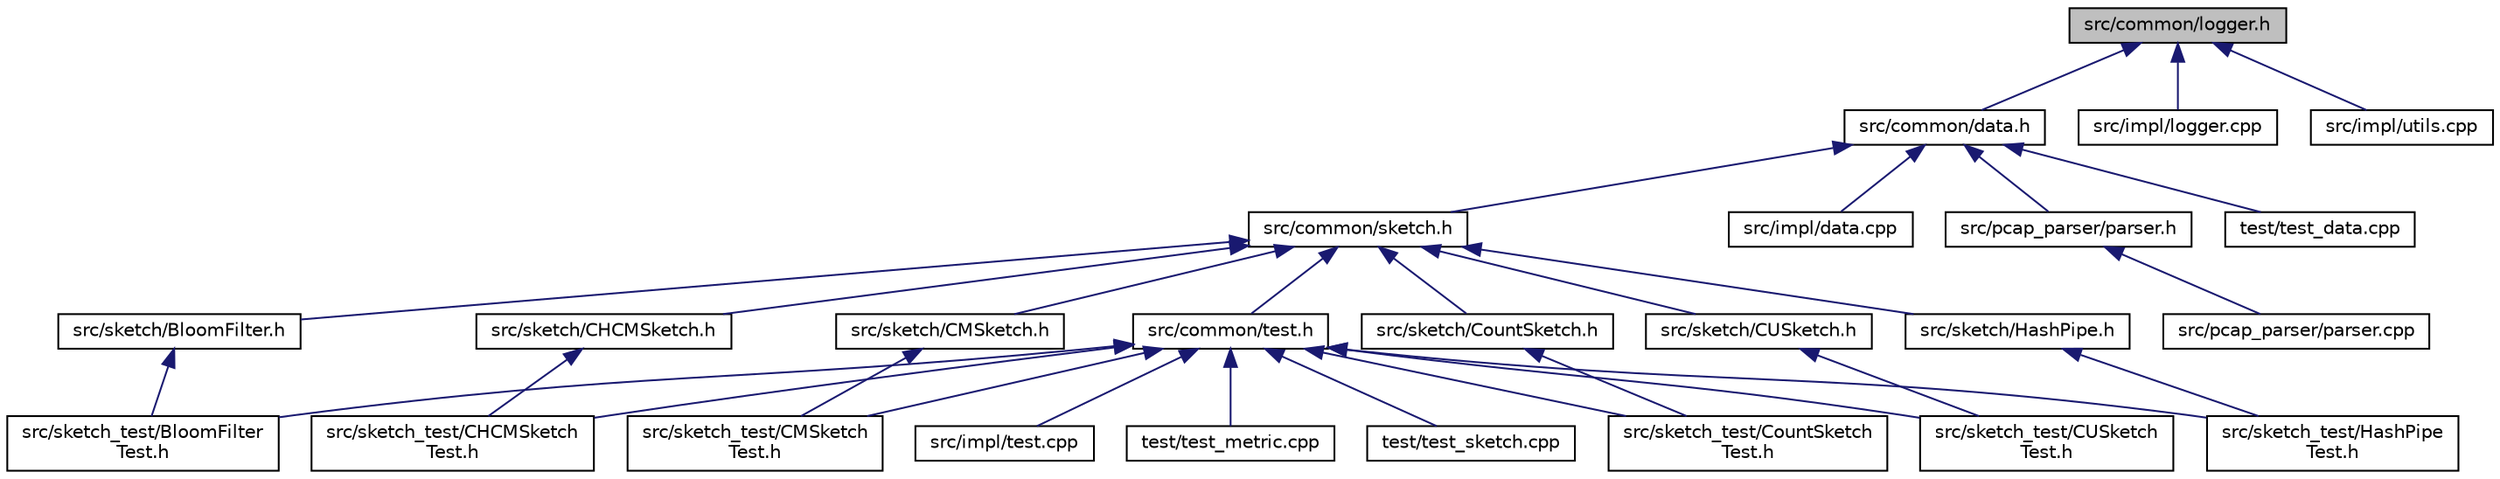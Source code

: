 digraph "src/common/logger.h"
{
 // LATEX_PDF_SIZE
  edge [fontname="Helvetica",fontsize="10",labelfontname="Helvetica",labelfontsize="10"];
  node [fontname="Helvetica",fontsize="10",shape=record];
  Node1 [label="src/common/logger.h",height=0.2,width=0.4,color="black", fillcolor="grey75", style="filled", fontcolor="black",tooltip="Log to the standard error."];
  Node1 -> Node2 [dir="back",color="midnightblue",fontsize="10",style="solid",fontname="Helvetica"];
  Node2 [label="src/common/data.h",height=0.2,width=0.4,color="black", fillcolor="white", style="filled",URL="$data_8h.html",tooltip="Program-level representation of streaming data."];
  Node2 -> Node3 [dir="back",color="midnightblue",fontsize="10",style="solid",fontname="Helvetica"];
  Node3 [label="src/common/sketch.h",height=0.2,width=0.4,color="black", fillcolor="white", style="filled",URL="$sketch_8h.html",tooltip="Base sketch."];
  Node3 -> Node4 [dir="back",color="midnightblue",fontsize="10",style="solid",fontname="Helvetica"];
  Node4 [label="src/common/test.h",height=0.2,width=0.4,color="black", fillcolor="white", style="filled",URL="$test_8h.html",tooltip="Testing classes and metrics."];
  Node4 -> Node5 [dir="back",color="midnightblue",fontsize="10",style="solid",fontname="Helvetica"];
  Node5 [label="src/impl/test.cpp",height=0.2,width=0.4,color="black", fillcolor="white", style="filled",URL="$test_8cpp.html",tooltip="Implementation of some test methods."];
  Node4 -> Node6 [dir="back",color="midnightblue",fontsize="10",style="solid",fontname="Helvetica"];
  Node6 [label="src/sketch_test/BloomFilter\lTest.h",height=0.2,width=0.4,color="black", fillcolor="white", style="filled",URL="$_bloom_filter_test_8h.html",tooltip="Testing Bloom Filter."];
  Node4 -> Node7 [dir="back",color="midnightblue",fontsize="10",style="solid",fontname="Helvetica"];
  Node7 [label="src/sketch_test/CHCMSketch\lTest.h",height=0.2,width=0.4,color="black", fillcolor="white", style="filled",URL="$_c_h_c_m_sketch_test_8h.html",tooltip="Test CH-optimized Count Min Sketch."];
  Node4 -> Node8 [dir="back",color="midnightblue",fontsize="10",style="solid",fontname="Helvetica"];
  Node8 [label="src/sketch_test/CMSketch\lTest.h",height=0.2,width=0.4,color="black", fillcolor="white", style="filled",URL="$_c_m_sketch_test_8h.html",tooltip="Test Count Min Sketch."];
  Node4 -> Node9 [dir="back",color="midnightblue",fontsize="10",style="solid",fontname="Helvetica"];
  Node9 [label="src/sketch_test/CountSketch\lTest.h",height=0.2,width=0.4,color="black", fillcolor="white", style="filled",URL="$_count_sketch_test_8h.html",tooltip=" "];
  Node4 -> Node10 [dir="back",color="midnightblue",fontsize="10",style="solid",fontname="Helvetica"];
  Node10 [label="src/sketch_test/CUSketch\lTest.h",height=0.2,width=0.4,color="black", fillcolor="white", style="filled",URL="$_c_u_sketch_test_8h.html",tooltip=" "];
  Node4 -> Node11 [dir="back",color="midnightblue",fontsize="10",style="solid",fontname="Helvetica"];
  Node11 [label="src/sketch_test/HashPipe\lTest.h",height=0.2,width=0.4,color="black", fillcolor="white", style="filled",URL="$_hash_pipe_test_8h.html",tooltip="Testing Bloom Filter."];
  Node4 -> Node12 [dir="back",color="midnightblue",fontsize="10",style="solid",fontname="Helvetica"];
  Node12 [label="test/test_metric.cpp",height=0.2,width=0.4,color="black", fillcolor="white", style="filled",URL="$test__metric_8cpp.html",tooltip="Test MetricVec."];
  Node4 -> Node13 [dir="back",color="midnightblue",fontsize="10",style="solid",fontname="Helvetica"];
  Node13 [label="test/test_sketch.cpp",height=0.2,width=0.4,color="black", fillcolor="white", style="filled",URL="$test__sketch_8cpp.html",tooltip="Test base sketch."];
  Node3 -> Node14 [dir="back",color="midnightblue",fontsize="10",style="solid",fontname="Helvetica"];
  Node14 [label="src/sketch/BloomFilter.h",height=0.2,width=0.4,color="black", fillcolor="white", style="filled",URL="$_bloom_filter_8h.html",tooltip="Bloom Filter."];
  Node14 -> Node6 [dir="back",color="midnightblue",fontsize="10",style="solid",fontname="Helvetica"];
  Node3 -> Node15 [dir="back",color="midnightblue",fontsize="10",style="solid",fontname="Helvetica"];
  Node15 [label="src/sketch/CHCMSketch.h",height=0.2,width=0.4,color="black", fillcolor="white", style="filled",URL="$_c_h_c_m_sketch_8h.html",tooltip="Implementation of Count Min Sketch with Counter Hierarchy."];
  Node15 -> Node7 [dir="back",color="midnightblue",fontsize="10",style="solid",fontname="Helvetica"];
  Node3 -> Node16 [dir="back",color="midnightblue",fontsize="10",style="solid",fontname="Helvetica"];
  Node16 [label="src/sketch/CMSketch.h",height=0.2,width=0.4,color="black", fillcolor="white", style="filled",URL="$_c_m_sketch_8h.html",tooltip="Implementation of Count Min Sketch."];
  Node16 -> Node8 [dir="back",color="midnightblue",fontsize="10",style="solid",fontname="Helvetica"];
  Node3 -> Node17 [dir="back",color="midnightblue",fontsize="10",style="solid",fontname="Helvetica"];
  Node17 [label="src/sketch/CountSketch.h",height=0.2,width=0.4,color="black", fillcolor="white", style="filled",URL="$_count_sketch_8h.html",tooltip="Implementation of Count Sketch."];
  Node17 -> Node9 [dir="back",color="midnightblue",fontsize="10",style="solid",fontname="Helvetica"];
  Node3 -> Node18 [dir="back",color="midnightblue",fontsize="10",style="solid",fontname="Helvetica"];
  Node18 [label="src/sketch/CUSketch.h",height=0.2,width=0.4,color="black", fillcolor="white", style="filled",URL="$_c_u_sketch_8h.html",tooltip=" "];
  Node18 -> Node10 [dir="back",color="midnightblue",fontsize="10",style="solid",fontname="Helvetica"];
  Node3 -> Node19 [dir="back",color="midnightblue",fontsize="10",style="solid",fontname="Helvetica"];
  Node19 [label="src/sketch/HashPipe.h",height=0.2,width=0.4,color="black", fillcolor="white", style="filled",URL="$_hash_pipe_8h.html",tooltip="Hash Pipe."];
  Node19 -> Node11 [dir="back",color="midnightblue",fontsize="10",style="solid",fontname="Helvetica"];
  Node2 -> Node20 [dir="back",color="midnightblue",fontsize="10",style="solid",fontname="Helvetica"];
  Node20 [label="src/impl/data.cpp",height=0.2,width=0.4,color="black", fillcolor="white", style="filled",URL="$data_8cpp.html",tooltip="Implementation of some class methods in data.h."];
  Node2 -> Node21 [dir="back",color="midnightblue",fontsize="10",style="solid",fontname="Helvetica"];
  Node21 [label="src/pcap_parser/parser.h",height=0.2,width=0.4,color="black", fillcolor="white", style="filled",URL="$parser_8h.html",tooltip="Class for pcap parser."];
  Node21 -> Node22 [dir="back",color="midnightblue",fontsize="10",style="solid",fontname="Helvetica"];
  Node22 [label="src/pcap_parser/parser.cpp",height=0.2,width=0.4,color="black", fillcolor="white", style="filled",URL="$parser_8cpp.html",tooltip="Pcap Parser."];
  Node2 -> Node23 [dir="back",color="midnightblue",fontsize="10",style="solid",fontname="Helvetica"];
  Node23 [label="test/test_data.cpp",height=0.2,width=0.4,color="black", fillcolor="white", style="filled",URL="$test__data_8cpp.html",tooltip="Test data-processing tools."];
  Node1 -> Node24 [dir="back",color="midnightblue",fontsize="10",style="solid",fontname="Helvetica"];
  Node24 [label="src/impl/logger.cpp",height=0.2,width=0.4,color="black", fillcolor="white", style="filled",URL="$logger_8cpp.html",tooltip="Implementation of the logger."];
  Node1 -> Node25 [dir="back",color="midnightblue",fontsize="10",style="solid",fontname="Helvetica"];
  Node25 [label="src/impl/utils.cpp",height=0.2,width=0.4,color="black", fillcolor="white", style="filled",URL="$utils_8cpp.html",tooltip="Implementation of utils."];
}
